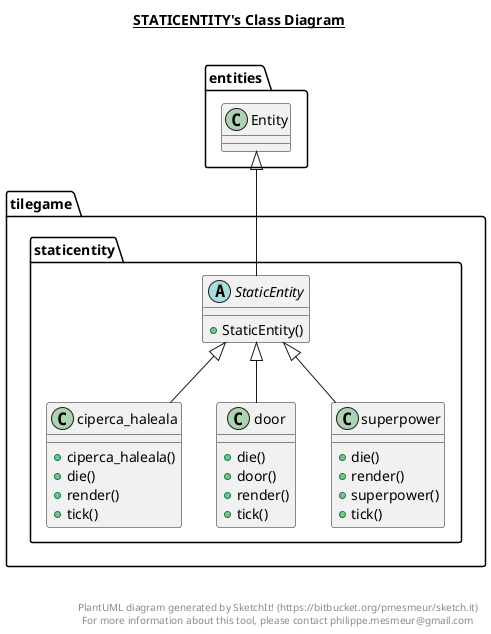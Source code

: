 @startuml

title __STATICENTITY's Class Diagram__\n

  namespace tilegame {
    namespace staticentity {
      abstract class tilegame.staticentity.StaticEntity {
          + StaticEntity()
      }
    }
  }
  

  namespace tilegame {
    namespace staticentity {
      class tilegame.staticentity.ciperca_haleala {
          + ciperca_haleala()
          + die()
          + render()
          + tick()
      }
    }
  }
  

  namespace tilegame {
    namespace staticentity {
      class tilegame.staticentity.door {
          + die()
          + door()
          + render()
          + tick()
      }
    }
  }
  

  namespace tilegame {
    namespace staticentity {
      class tilegame.staticentity.superpower {
          + die()
          + render()
          + superpower()
          + tick()
      }
    }
  }
  

  tilegame.staticentity.StaticEntity -up-|> entities.Entity
  tilegame.staticentity.ciperca_haleala -up-|> tilegame.staticentity.StaticEntity
  tilegame.staticentity.door -up-|> tilegame.staticentity.StaticEntity
  tilegame.staticentity.superpower -up-|> tilegame.staticentity.StaticEntity


right footer


PlantUML diagram generated by SketchIt! (https://bitbucket.org/pmesmeur/sketch.it)
For more information about this tool, please contact philippe.mesmeur@gmail.com
endfooter

@enduml

